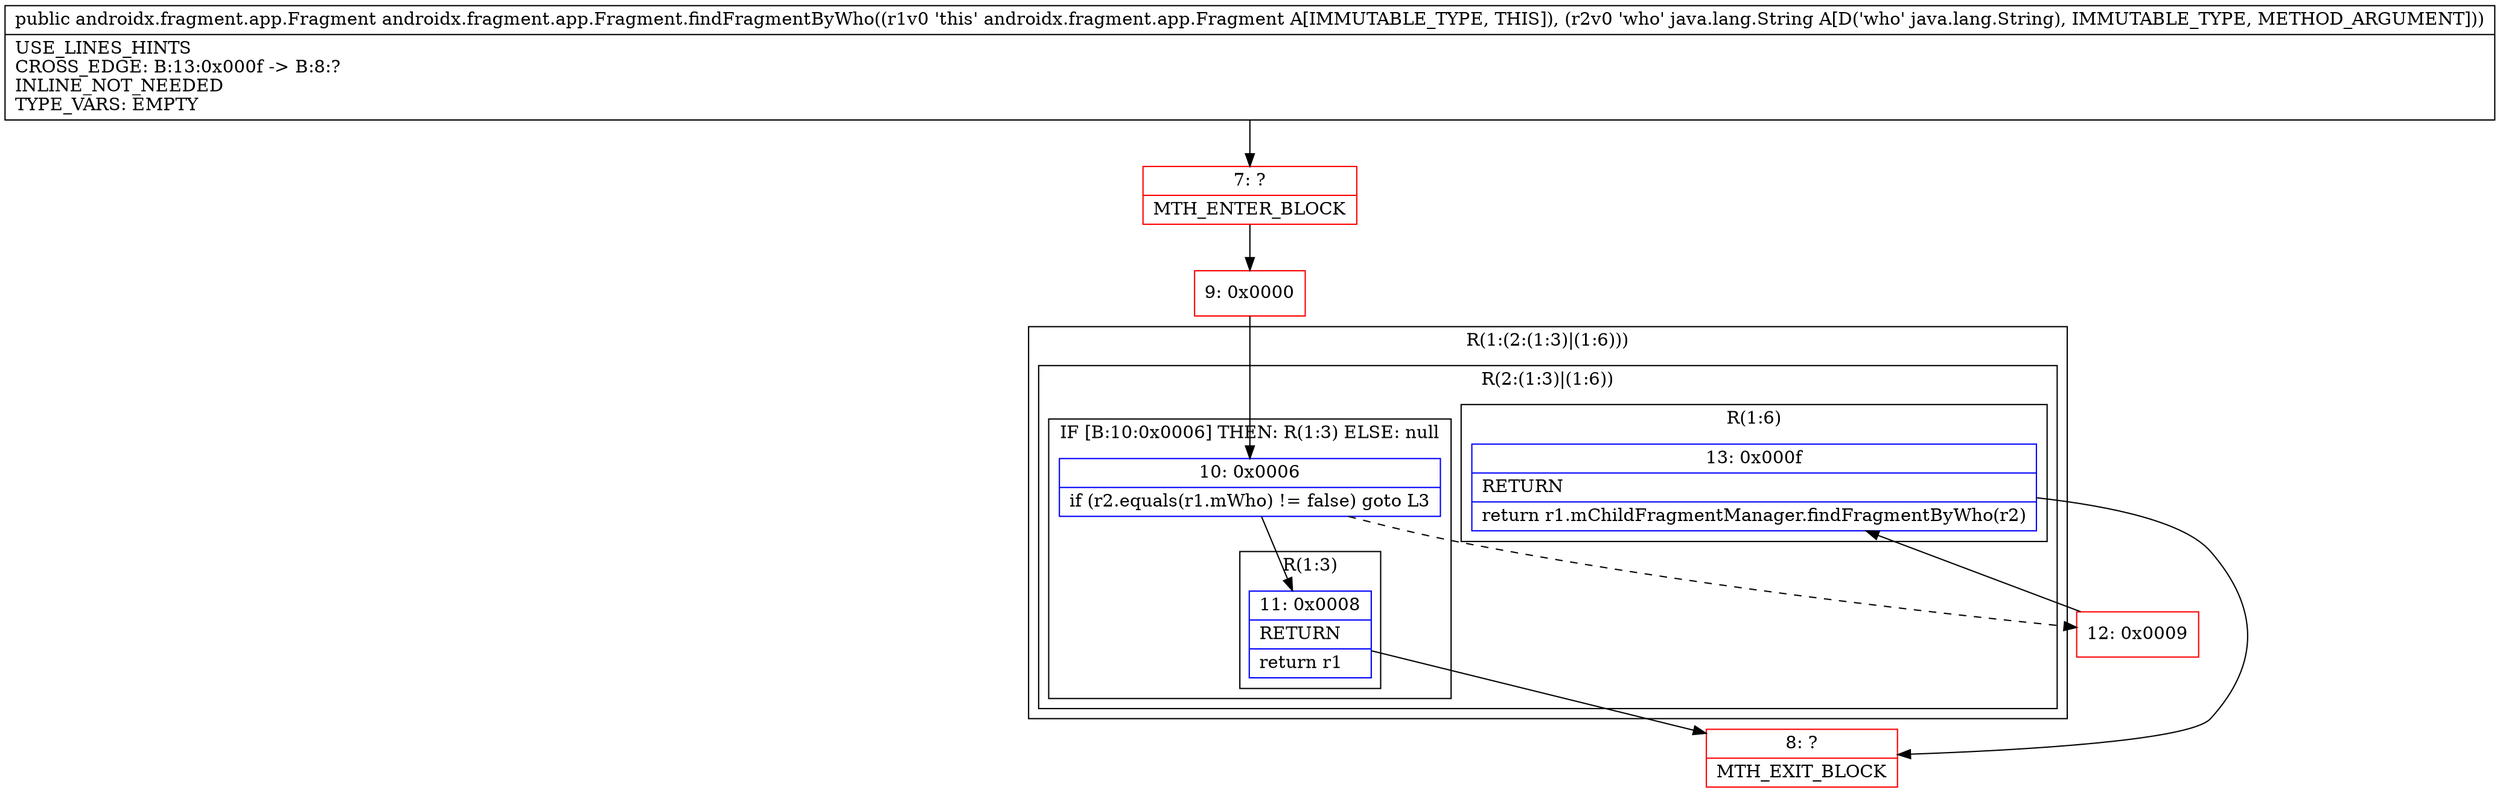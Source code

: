 digraph "CFG forandroidx.fragment.app.Fragment.findFragmentByWho(Ljava\/lang\/String;)Landroidx\/fragment\/app\/Fragment;" {
subgraph cluster_Region_291141482 {
label = "R(1:(2:(1:3)|(1:6)))";
node [shape=record,color=blue];
subgraph cluster_Region_1520414866 {
label = "R(2:(1:3)|(1:6))";
node [shape=record,color=blue];
subgraph cluster_IfRegion_314269135 {
label = "IF [B:10:0x0006] THEN: R(1:3) ELSE: null";
node [shape=record,color=blue];
Node_10 [shape=record,label="{10\:\ 0x0006|if (r2.equals(r1.mWho) != false) goto L3\l}"];
subgraph cluster_Region_782362305 {
label = "R(1:3)";
node [shape=record,color=blue];
Node_11 [shape=record,label="{11\:\ 0x0008|RETURN\l|return r1\l}"];
}
}
subgraph cluster_Region_1812084056 {
label = "R(1:6)";
node [shape=record,color=blue];
Node_13 [shape=record,label="{13\:\ 0x000f|RETURN\l|return r1.mChildFragmentManager.findFragmentByWho(r2)\l}"];
}
}
}
Node_7 [shape=record,color=red,label="{7\:\ ?|MTH_ENTER_BLOCK\l}"];
Node_9 [shape=record,color=red,label="{9\:\ 0x0000}"];
Node_8 [shape=record,color=red,label="{8\:\ ?|MTH_EXIT_BLOCK\l}"];
Node_12 [shape=record,color=red,label="{12\:\ 0x0009}"];
MethodNode[shape=record,label="{public androidx.fragment.app.Fragment androidx.fragment.app.Fragment.findFragmentByWho((r1v0 'this' androidx.fragment.app.Fragment A[IMMUTABLE_TYPE, THIS]), (r2v0 'who' java.lang.String A[D('who' java.lang.String), IMMUTABLE_TYPE, METHOD_ARGUMENT]))  | USE_LINES_HINTS\lCROSS_EDGE: B:13:0x000f \-\> B:8:?\lINLINE_NOT_NEEDED\lTYPE_VARS: EMPTY\l}"];
MethodNode -> Node_7;Node_10 -> Node_11;
Node_10 -> Node_12[style=dashed];
Node_11 -> Node_8;
Node_13 -> Node_8;
Node_7 -> Node_9;
Node_9 -> Node_10;
Node_12 -> Node_13;
}

